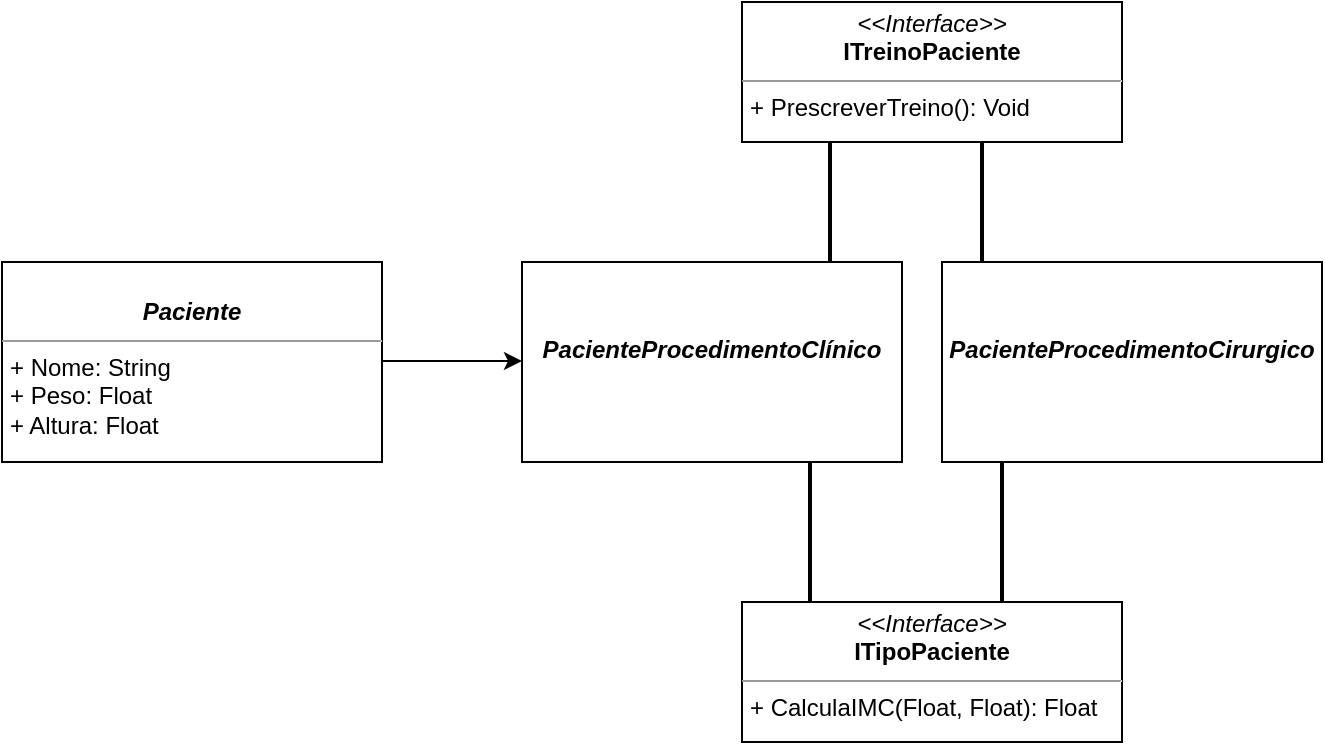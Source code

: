 <mxfile version="20.2.3" type="device"><diagram id="8r-BQBLjqXu_33V5_CCH" name="Página-1"><mxGraphModel dx="766" dy="553" grid="1" gridSize="10" guides="1" tooltips="1" connect="1" arrows="1" fold="1" page="1" pageScale="1" pageWidth="827" pageHeight="1169" math="0" shadow="0"><root><mxCell id="0"/><mxCell id="1" parent="0"/><mxCell id="dPHPYKlRIORHAwIIMj_o-1" value="&lt;p style=&quot;margin:0px;margin-top:4px;text-align:center;&quot;&gt;&lt;br&gt;&lt;b&gt;&lt;i&gt;Paciente&lt;/i&gt;&lt;/b&gt;&lt;/p&gt;&lt;hr size=&quot;1&quot;&gt;&lt;p style=&quot;margin:0px;margin-left:4px;&quot;&gt;+ Nome: String&lt;br&gt;+ Peso: Float&lt;/p&gt;&lt;p style=&quot;margin:0px;margin-left:4px;&quot;&gt;+ Altura: Float&lt;/p&gt;" style="verticalAlign=top;align=left;overflow=fill;fontSize=12;fontFamily=Helvetica;html=1;" vertex="1" parent="1"><mxGeometry x="10" y="200" width="190" height="100" as="geometry"/></mxCell><mxCell id="dPHPYKlRIORHAwIIMj_o-2" value="&lt;p style=&quot;margin:0px;margin-top:4px;text-align:center;&quot;&gt;&lt;i&gt;&amp;lt;&amp;lt;Interface&amp;gt;&amp;gt;&lt;/i&gt;&lt;br&gt;&lt;b&gt;ITipoPaciente&lt;/b&gt;&lt;/p&gt;&lt;hr size=&quot;1&quot;&gt;&lt;p style=&quot;margin:0px;margin-left:4px;&quot;&gt;&lt;/p&gt;&lt;p style=&quot;margin:0px;margin-left:4px;&quot;&gt;+ CalculaIMC(Float, Float): Float&lt;/p&gt;" style="verticalAlign=top;align=left;overflow=fill;fontSize=12;fontFamily=Helvetica;html=1;" vertex="1" parent="1"><mxGeometry x="380" y="370" width="190" height="70" as="geometry"/></mxCell><mxCell id="dPHPYKlRIORHAwIIMj_o-3" value="&lt;p style=&quot;margin:0px;margin-top:4px;text-align:center;&quot;&gt;&lt;br&gt;&lt;/p&gt;&lt;p style=&quot;margin:0px;margin-top:4px;text-align:center;&quot;&gt;&lt;br&gt;&lt;b&gt;&lt;i&gt;PacienteProcedimentoClínico&lt;/i&gt;&lt;/b&gt;&lt;/p&gt;&lt;p style=&quot;margin:0px;margin-top:4px;text-align:center;&quot;&gt;&lt;/p&gt;&lt;p style=&quot;margin:0px;margin-left:4px;&quot;&gt;&lt;br&gt;&lt;/p&gt;" style="verticalAlign=top;align=left;overflow=fill;fontSize=12;fontFamily=Helvetica;html=1;" vertex="1" parent="1"><mxGeometry x="270" y="200" width="190" height="100" as="geometry"/></mxCell><mxCell id="dPHPYKlRIORHAwIIMj_o-4" value="&lt;p style=&quot;margin:0px;margin-top:4px;text-align:center;&quot;&gt;&lt;br&gt;&lt;b&gt;&lt;i&gt;&lt;br&gt;&lt;/i&gt;&lt;/b&gt;&lt;/p&gt;&lt;p style=&quot;margin:0px;margin-top:4px;text-align:center;&quot;&gt;&lt;b&gt;&lt;i&gt;PacienteProcedimentoCirurgico&lt;/i&gt;&lt;/b&gt;&lt;/p&gt;&lt;p style=&quot;margin:0px;margin-top:4px;text-align:center;&quot;&gt;&lt;/p&gt;&lt;p style=&quot;margin:0px;margin-left:4px;&quot;&gt;&lt;br&gt;&lt;/p&gt;" style="verticalAlign=top;align=left;overflow=fill;fontSize=12;fontFamily=Helvetica;html=1;" vertex="1" parent="1"><mxGeometry x="480" y="200" width="190" height="100" as="geometry"/></mxCell><mxCell id="dPHPYKlRIORHAwIIMj_o-5" value="" style="line;strokeWidth=2;direction=south;html=1;" vertex="1" parent="1"><mxGeometry x="394" y="300" width="40" height="70" as="geometry"/></mxCell><mxCell id="dPHPYKlRIORHAwIIMj_o-6" value="" style="line;strokeWidth=2;direction=south;html=1;" vertex="1" parent="1"><mxGeometry x="490" y="300" width="40" height="70" as="geometry"/></mxCell><mxCell id="dPHPYKlRIORHAwIIMj_o-8" value="" style="endArrow=classic;html=1;rounded=0;" edge="1" parent="1"><mxGeometry width="50" height="50" relative="1" as="geometry"><mxPoint x="200" y="249.5" as="sourcePoint"/><mxPoint x="270" y="249.5" as="targetPoint"/></mxGeometry></mxCell><mxCell id="dPHPYKlRIORHAwIIMj_o-9" value="&lt;p style=&quot;margin:0px;margin-top:4px;text-align:center;&quot;&gt;&lt;i&gt;&amp;lt;&amp;lt;Interface&amp;gt;&amp;gt;&lt;/i&gt;&lt;br&gt;&lt;b&gt;ITreinoPaciente&lt;/b&gt;&lt;/p&gt;&lt;hr size=&quot;1&quot;&gt;&lt;p style=&quot;margin:0px;margin-left:4px;&quot;&gt;&lt;/p&gt;&lt;p style=&quot;margin:0px;margin-left:4px;&quot;&gt;+ PrescreverTreino(): Void&lt;/p&gt;" style="verticalAlign=top;align=left;overflow=fill;fontSize=12;fontFamily=Helvetica;html=1;" vertex="1" parent="1"><mxGeometry x="380" y="70" width="190" height="70" as="geometry"/></mxCell><mxCell id="dPHPYKlRIORHAwIIMj_o-10" value="" style="line;strokeWidth=2;direction=south;html=1;" vertex="1" parent="1"><mxGeometry x="404" y="140" width="40" height="60" as="geometry"/></mxCell><mxCell id="dPHPYKlRIORHAwIIMj_o-11" value="" style="line;strokeWidth=2;direction=south;html=1;" vertex="1" parent="1"><mxGeometry x="480" y="140" width="40" height="60" as="geometry"/></mxCell></root></mxGraphModel></diagram></mxfile>